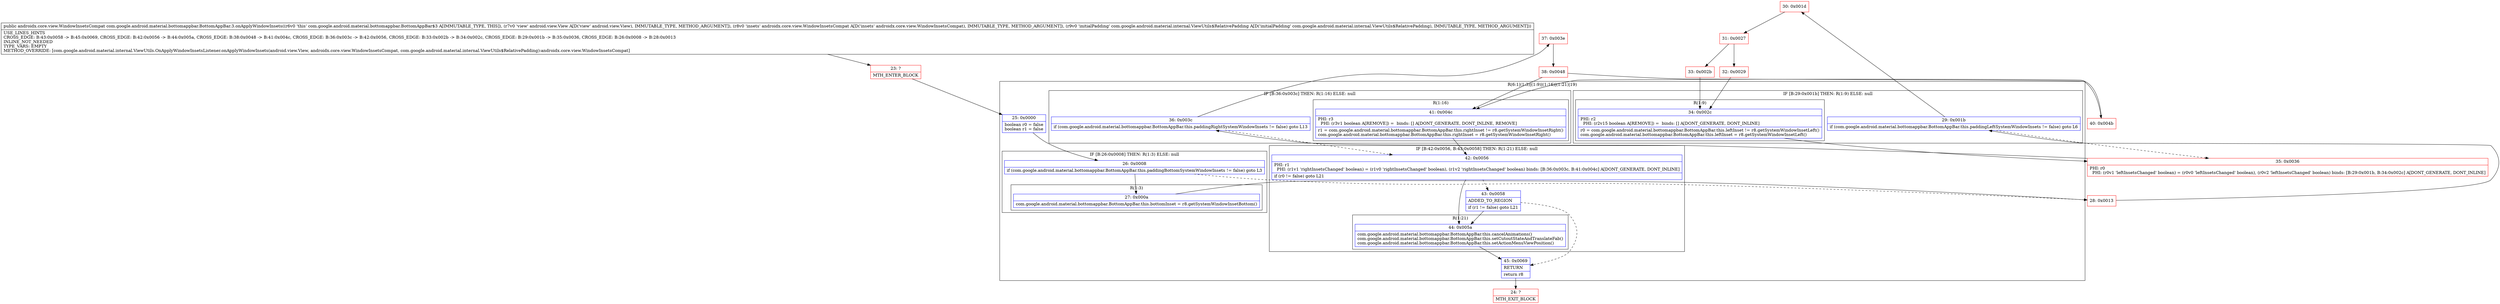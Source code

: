 digraph "CFG forcom.google.android.material.bottomappbar.BottomAppBar.3.onApplyWindowInsets(Landroid\/view\/View;Landroidx\/core\/view\/WindowInsetsCompat;Lcom\/google\/android\/material\/internal\/ViewUtils$RelativePadding;)Landroidx\/core\/view\/WindowInsetsCompat;" {
subgraph cluster_Region_1949999651 {
label = "R(6:1|(1:3)|(1:9)|(1:16)|(1:21)|19)";
node [shape=record,color=blue];
Node_25 [shape=record,label="{25\:\ 0x0000|boolean r0 = false\lboolean r1 = false\l}"];
subgraph cluster_IfRegion_966401509 {
label = "IF [B:26:0x0008] THEN: R(1:3) ELSE: null";
node [shape=record,color=blue];
Node_26 [shape=record,label="{26\:\ 0x0008|if (com.google.android.material.bottomappbar.BottomAppBar.this.paddingBottomSystemWindowInsets != false) goto L3\l}"];
subgraph cluster_Region_1045276159 {
label = "R(1:3)";
node [shape=record,color=blue];
Node_27 [shape=record,label="{27\:\ 0x000a|com.google.android.material.bottomappbar.BottomAppBar.this.bottomInset = r8.getSystemWindowInsetBottom()\l}"];
}
}
subgraph cluster_IfRegion_564418611 {
label = "IF [B:29:0x001b] THEN: R(1:9) ELSE: null";
node [shape=record,color=blue];
Node_29 [shape=record,label="{29\:\ 0x001b|if (com.google.android.material.bottomappbar.BottomAppBar.this.paddingLeftSystemWindowInsets != false) goto L6\l}"];
subgraph cluster_Region_1134911761 {
label = "R(1:9)";
node [shape=record,color=blue];
Node_34 [shape=record,label="{34\:\ 0x002c|PHI: r2 \l  PHI: (r2v15 boolean A[REMOVE]) =  binds: [] A[DONT_GENERATE, DONT_INLINE]\l|r0 = com.google.android.material.bottomappbar.BottomAppBar.this.leftInset != r8.getSystemWindowInsetLeft()\lcom.google.android.material.bottomappbar.BottomAppBar.this.leftInset = r8.getSystemWindowInsetLeft()\l}"];
}
}
subgraph cluster_IfRegion_2141094568 {
label = "IF [B:36:0x003c] THEN: R(1:16) ELSE: null";
node [shape=record,color=blue];
Node_36 [shape=record,label="{36\:\ 0x003c|if (com.google.android.material.bottomappbar.BottomAppBar.this.paddingRightSystemWindowInsets != false) goto L13\l}"];
subgraph cluster_Region_1597354323 {
label = "R(1:16)";
node [shape=record,color=blue];
Node_41 [shape=record,label="{41\:\ 0x004c|PHI: r3 \l  PHI: (r3v1 boolean A[REMOVE]) =  binds: [] A[DONT_GENERATE, DONT_INLINE, REMOVE]\l|r1 = com.google.android.material.bottomappbar.BottomAppBar.this.rightInset != r8.getSystemWindowInsetRight()\lcom.google.android.material.bottomappbar.BottomAppBar.this.rightInset = r8.getSystemWindowInsetRight()\l}"];
}
}
subgraph cluster_IfRegion_1913144521 {
label = "IF [B:42:0x0056, B:43:0x0058] THEN: R(1:21) ELSE: null";
node [shape=record,color=blue];
Node_42 [shape=record,label="{42\:\ 0x0056|PHI: r1 \l  PHI: (r1v1 'rightInsetsChanged' boolean) = (r1v0 'rightInsetsChanged' boolean), (r1v2 'rightInsetsChanged' boolean) binds: [B:36:0x003c, B:41:0x004c] A[DONT_GENERATE, DONT_INLINE]\l|if (r0 != false) goto L21\l}"];
Node_43 [shape=record,label="{43\:\ 0x0058|ADDED_TO_REGION\l|if (r1 != false) goto L21\l}"];
subgraph cluster_Region_369282443 {
label = "R(1:21)";
node [shape=record,color=blue];
Node_44 [shape=record,label="{44\:\ 0x005a|com.google.android.material.bottomappbar.BottomAppBar.this.cancelAnimations()\lcom.google.android.material.bottomappbar.BottomAppBar.this.setCutoutStateAndTranslateFab()\lcom.google.android.material.bottomappbar.BottomAppBar.this.setActionMenuViewPosition()\l}"];
}
}
Node_45 [shape=record,label="{45\:\ 0x0069|RETURN\l|return r8\l}"];
}
Node_23 [shape=record,color=red,label="{23\:\ ?|MTH_ENTER_BLOCK\l}"];
Node_28 [shape=record,color=red,label="{28\:\ 0x0013}"];
Node_30 [shape=record,color=red,label="{30\:\ 0x001d}"];
Node_31 [shape=record,color=red,label="{31\:\ 0x0027}"];
Node_32 [shape=record,color=red,label="{32\:\ 0x0029}"];
Node_33 [shape=record,color=red,label="{33\:\ 0x002b}"];
Node_35 [shape=record,color=red,label="{35\:\ 0x0036|PHI: r0 \l  PHI: (r0v1 'leftInsetsChanged' boolean) = (r0v0 'leftInsetsChanged' boolean), (r0v2 'leftInsetsChanged' boolean) binds: [B:29:0x001b, B:34:0x002c] A[DONT_GENERATE, DONT_INLINE]\l}"];
Node_37 [shape=record,color=red,label="{37\:\ 0x003e}"];
Node_38 [shape=record,color=red,label="{38\:\ 0x0048}"];
Node_40 [shape=record,color=red,label="{40\:\ 0x004b}"];
Node_24 [shape=record,color=red,label="{24\:\ ?|MTH_EXIT_BLOCK\l}"];
MethodNode[shape=record,label="{public androidx.core.view.WindowInsetsCompat com.google.android.material.bottomappbar.BottomAppBar.3.onApplyWindowInsets((r6v0 'this' com.google.android.material.bottomappbar.BottomAppBar$3 A[IMMUTABLE_TYPE, THIS]), (r7v0 'view' android.view.View A[D('view' android.view.View), IMMUTABLE_TYPE, METHOD_ARGUMENT]), (r8v0 'insets' androidx.core.view.WindowInsetsCompat A[D('insets' androidx.core.view.WindowInsetsCompat), IMMUTABLE_TYPE, METHOD_ARGUMENT]), (r9v0 'initialPadding' com.google.android.material.internal.ViewUtils$RelativePadding A[D('initialPadding' com.google.android.material.internal.ViewUtils$RelativePadding), IMMUTABLE_TYPE, METHOD_ARGUMENT]))  | USE_LINES_HINTS\lCROSS_EDGE: B:43:0x0058 \-\> B:45:0x0069, CROSS_EDGE: B:42:0x0056 \-\> B:44:0x005a, CROSS_EDGE: B:38:0x0048 \-\> B:41:0x004c, CROSS_EDGE: B:36:0x003c \-\> B:42:0x0056, CROSS_EDGE: B:33:0x002b \-\> B:34:0x002c, CROSS_EDGE: B:29:0x001b \-\> B:35:0x0036, CROSS_EDGE: B:26:0x0008 \-\> B:28:0x0013\lINLINE_NOT_NEEDED\lTYPE_VARS: EMPTY\lMETHOD_OVERRIDE: [com.google.android.material.internal.ViewUtils.OnApplyWindowInsetsListener.onApplyWindowInsets(android.view.View, androidx.core.view.WindowInsetsCompat, com.google.android.material.internal.ViewUtils$RelativePadding):androidx.core.view.WindowInsetsCompat]\l}"];
MethodNode -> Node_23;Node_25 -> Node_26;
Node_26 -> Node_27;
Node_26 -> Node_28[style=dashed];
Node_27 -> Node_28;
Node_29 -> Node_30;
Node_29 -> Node_35[style=dashed];
Node_34 -> Node_35;
Node_36 -> Node_37;
Node_36 -> Node_42[style=dashed];
Node_41 -> Node_42;
Node_42 -> Node_43[style=dashed];
Node_42 -> Node_44;
Node_43 -> Node_44;
Node_43 -> Node_45[style=dashed];
Node_44 -> Node_45;
Node_45 -> Node_24;
Node_23 -> Node_25;
Node_28 -> Node_29;
Node_30 -> Node_31;
Node_31 -> Node_32;
Node_31 -> Node_33;
Node_32 -> Node_34;
Node_33 -> Node_34;
Node_35 -> Node_36;
Node_37 -> Node_38;
Node_38 -> Node_40;
Node_38 -> Node_41;
Node_40 -> Node_41;
}


